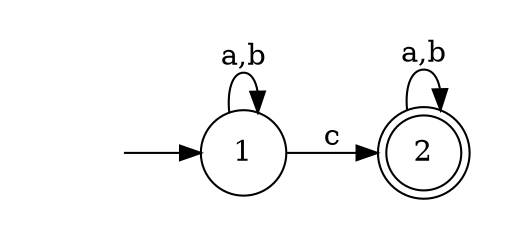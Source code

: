 digraph {
	rankdir=LR;
	margin=0.2;
	size=5;
	node [margin=0.1 shape=circle];
	2[margin=0 shape=doublecircle];
	" "[color=white width=0];
	" " -> 1;
	1 -> 2 [label="c"];
	2 -> 2 [label="a,b"];
	1 -> 1 [label="a,b"];
}